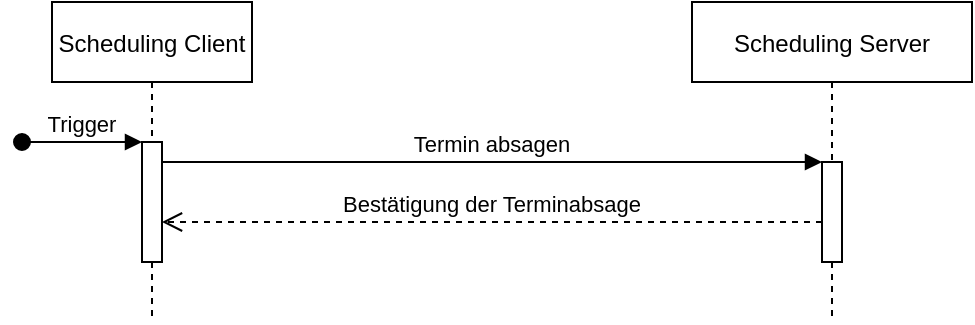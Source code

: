 <mxfile version="26.0.6">
  <diagram name="Seite-1" id="WJX_U9h5nkhjxvfmdbLc">
    <mxGraphModel dx="2074" dy="-431" grid="1" gridSize="10" guides="1" tooltips="1" connect="1" arrows="1" fold="1" page="1" pageScale="1" pageWidth="827" pageHeight="1169" math="0" shadow="0">
      <root>
        <mxCell id="0" />
        <mxCell id="1" parent="0" />
        <mxCell id="KMIlPVBciEMnDsCh0Et--1" value="Scheduling Client" style="shape=umlLifeline;perimeter=lifelinePerimeter;container=1;collapsible=0;recursiveResize=0;rounded=0;shadow=0;strokeWidth=1;" vertex="1" parent="1">
          <mxGeometry x="121" y="1490" width="100" height="160" as="geometry" />
        </mxCell>
        <mxCell id="KMIlPVBciEMnDsCh0Et--2" value="" style="points=[];perimeter=orthogonalPerimeter;rounded=0;shadow=0;strokeWidth=1;" vertex="1" parent="KMIlPVBciEMnDsCh0Et--1">
          <mxGeometry x="45" y="70" width="10" height="60" as="geometry" />
        </mxCell>
        <mxCell id="KMIlPVBciEMnDsCh0Et--3" value="Trigger" style="verticalAlign=bottom;startArrow=oval;endArrow=block;startSize=8;shadow=0;strokeWidth=1;" edge="1" parent="KMIlPVBciEMnDsCh0Et--1" target="KMIlPVBciEMnDsCh0Et--2">
          <mxGeometry relative="1" as="geometry">
            <mxPoint x="-15" y="70" as="sourcePoint" />
          </mxGeometry>
        </mxCell>
        <mxCell id="KMIlPVBciEMnDsCh0Et--4" value="Scheduling Server" style="shape=umlLifeline;perimeter=lifelinePerimeter;container=1;collapsible=0;recursiveResize=0;rounded=0;shadow=0;strokeWidth=1;" vertex="1" parent="1">
          <mxGeometry x="441" y="1490" width="140" height="160" as="geometry" />
        </mxCell>
        <mxCell id="KMIlPVBciEMnDsCh0Et--5" value="" style="points=[];perimeter=orthogonalPerimeter;rounded=0;shadow=0;strokeWidth=1;" vertex="1" parent="KMIlPVBciEMnDsCh0Et--4">
          <mxGeometry x="65" y="80" width="10" height="50" as="geometry" />
        </mxCell>
        <mxCell id="KMIlPVBciEMnDsCh0Et--6" value="Bestätigung der Terminabsage" style="verticalAlign=bottom;endArrow=open;dashed=1;endSize=8;exitX=0;exitY=0.95;shadow=0;strokeWidth=1;" edge="1" parent="KMIlPVBciEMnDsCh0Et--4">
          <mxGeometry relative="1" as="geometry">
            <mxPoint x="-265" y="110.0" as="targetPoint" />
            <mxPoint x="65" y="110.0" as="sourcePoint" />
          </mxGeometry>
        </mxCell>
        <mxCell id="KMIlPVBciEMnDsCh0Et--7" value="Termin absagen" style="verticalAlign=bottom;endArrow=block;entryX=0;entryY=0;shadow=0;strokeWidth=1;" edge="1" parent="1" source="KMIlPVBciEMnDsCh0Et--2" target="KMIlPVBciEMnDsCh0Et--5">
          <mxGeometry relative="1" as="geometry">
            <mxPoint x="276" y="1570" as="sourcePoint" />
          </mxGeometry>
        </mxCell>
      </root>
    </mxGraphModel>
  </diagram>
</mxfile>
